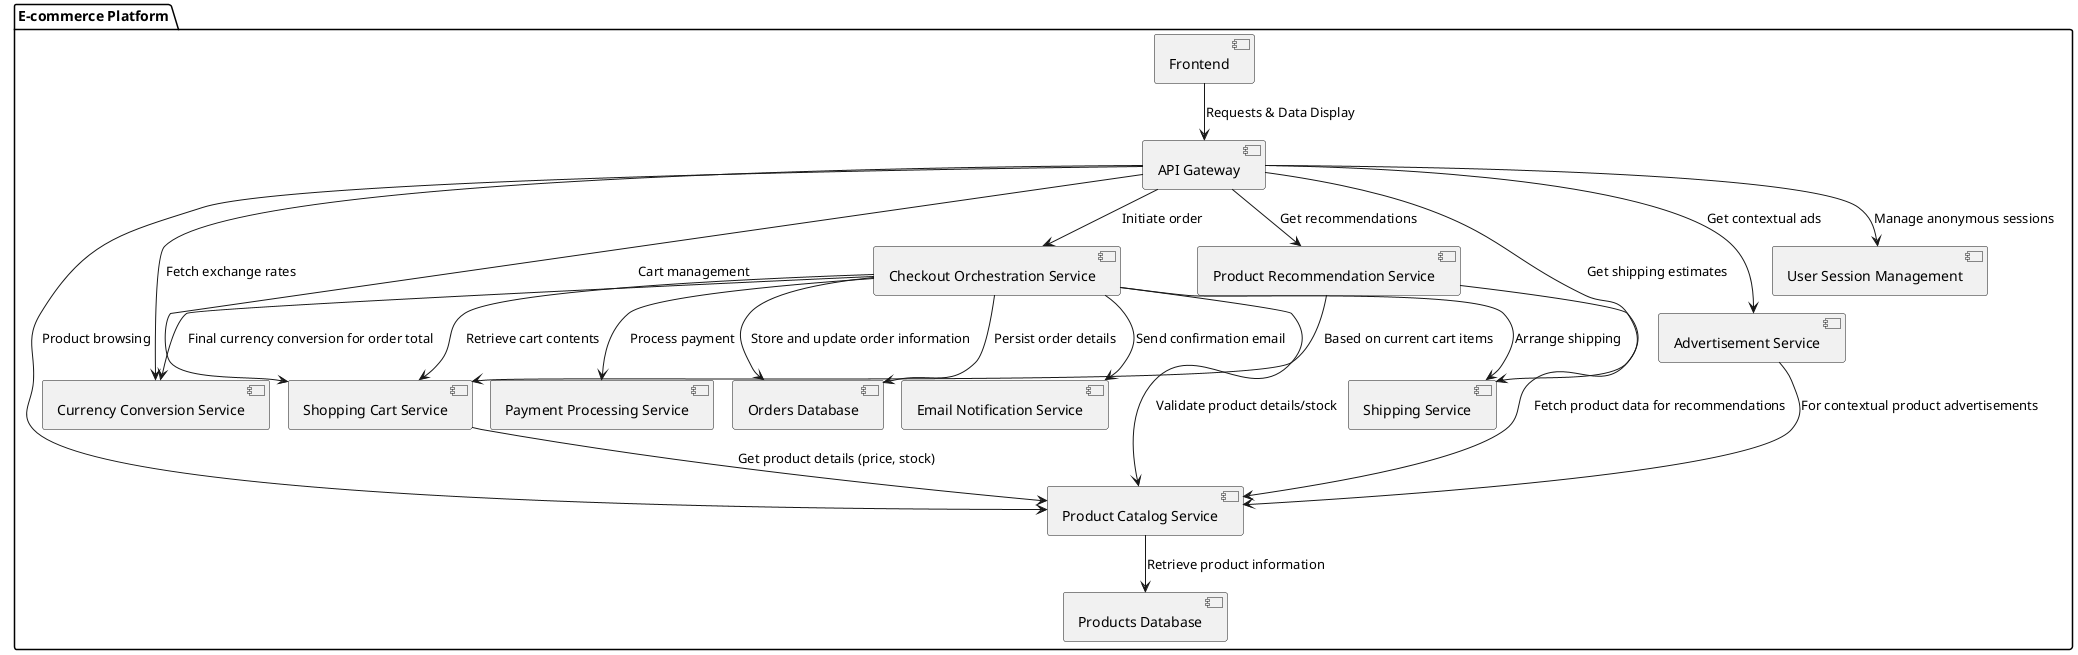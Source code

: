 @startuml
!pragma layout smetana

package "E-commerce Platform" {
  [Frontend] as Frontend
  [API Gateway] as API
  [Product Catalog Service] as Catalog
  [Shopping Cart Service] as Cart
  [Checkout Orchestration Service] as Checkout
  [Payment Processing Service] as Payment
  [Shipping Service] as Shipping
  [Currency Conversion Service] as Currency
  [Product Recommendation Service] as Recommendation
  [Advertisement Service] as Ads
  [Email Notification Service] as Email
  [User Session Management] as SessionManagement
  [Products Database] as ProductsDB
  [Orders Database] as OrderDB

  ' Frontend interactions
  Frontend --> API : Requests & Data Display

  ' API Gateway interactions (routes requests to various services)
  API --> Catalog : Product browsing
  API --> Cart : Cart management
  API --> Checkout : Initiate order
  API --> Recommendation : Get recommendations
  API --> Ads : Get contextual ads
  API --> SessionManagement : Manage anonymous sessions
  API --> Currency : Fetch exchange rates
  API --> Shipping : Get shipping estimates

  ' Cart Service interactions
  Cart --> Catalog : Get product details (price, stock)

  ' Checkout Service interactions (orchestrates order fulfillment)
  Checkout --> Cart : Retrieve cart contents
  Checkout --> Payment : Process payment
  Checkout --> Shipping : Arrange shipping
  Checkout --> Email : Send confirmation email
  Checkout --> OrderDB : Persist order details
  Checkout --> Catalog : Validate product details/stock
  Checkout --> Currency : Final currency conversion for order total

  ' Recommendation Service interactions
  Recommendation --> Cart : Based on current cart items
  Recommendation --> Catalog : Fetch product data for recommendations

  ' Advertisement Service interactions
  Ads --> Catalog : For contextual product advertisements

  ' Database interactions
  Catalog --> ProductsDB : Retrieve product information
  Checkout --> OrderDB : Store and update order information
}

@enduml
